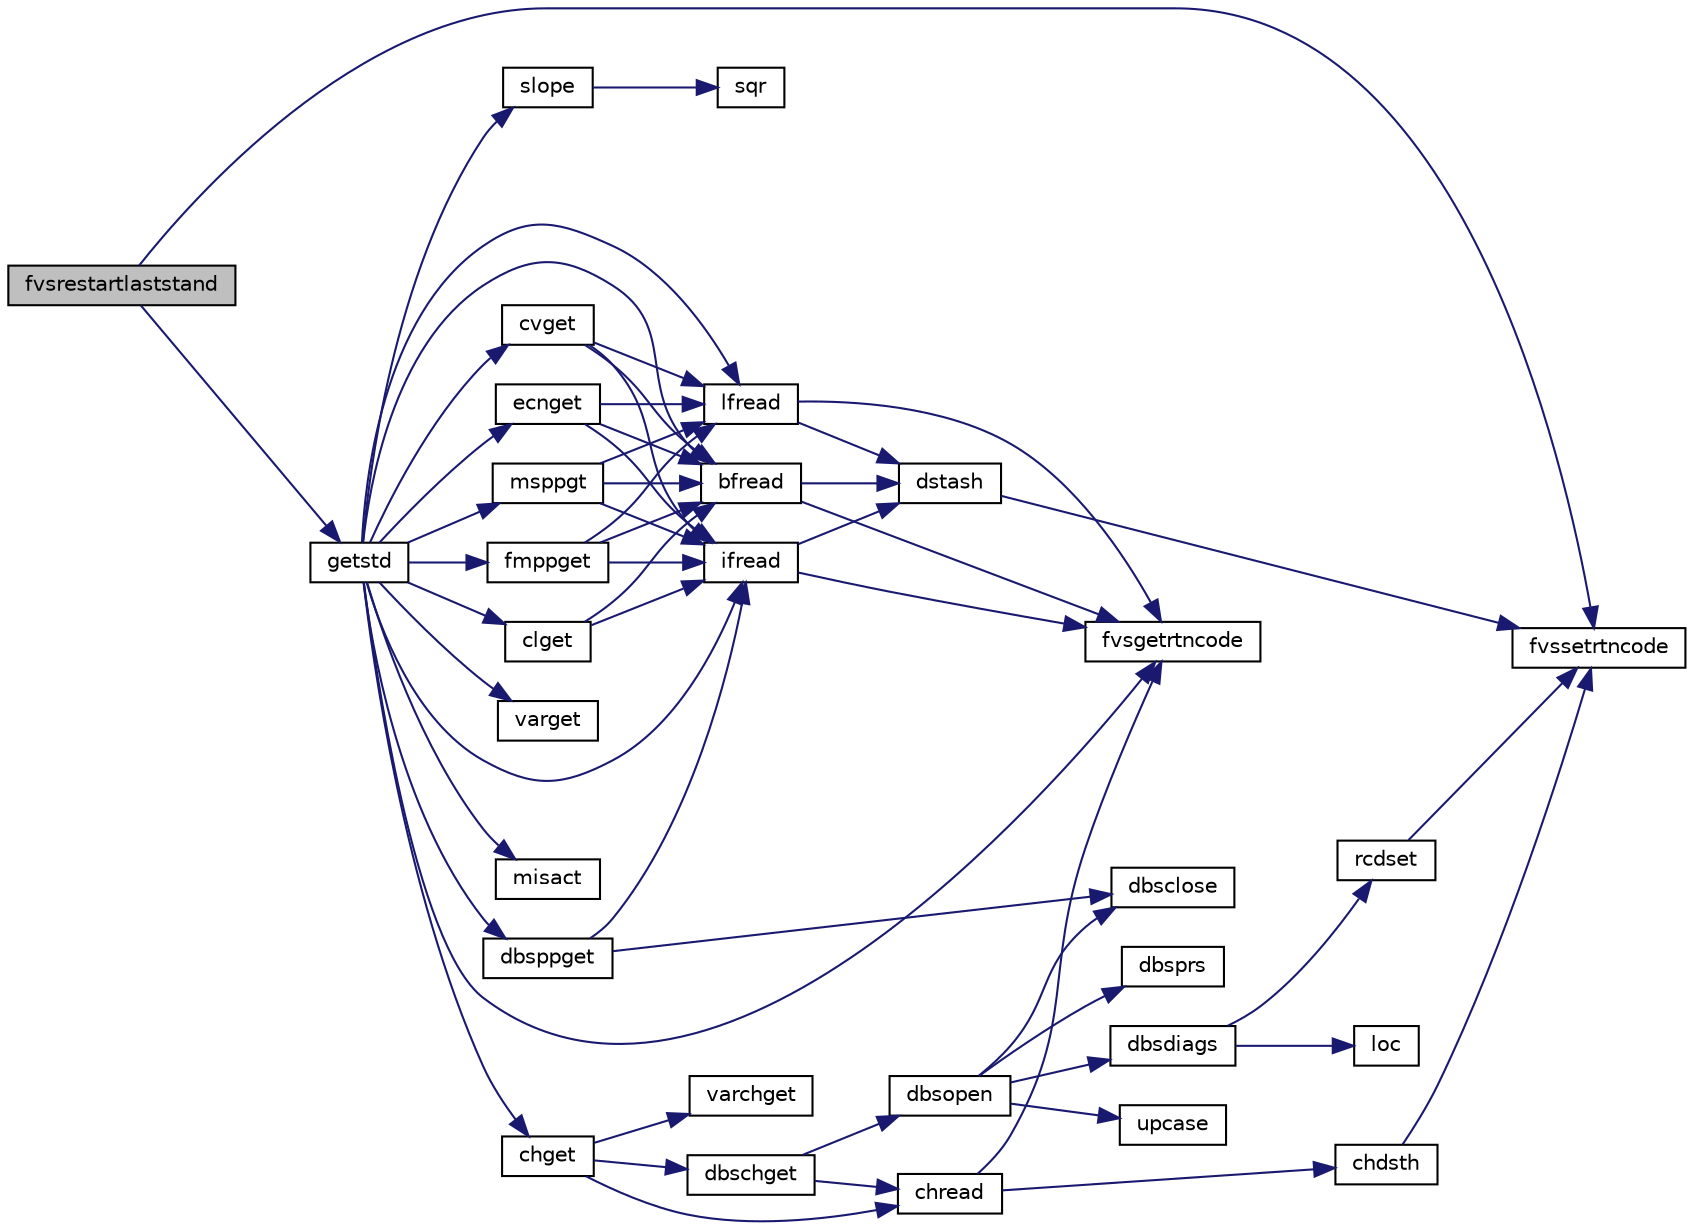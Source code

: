 digraph "fvsrestartlaststand"
{
  edge [fontname="Helvetica",fontsize="10",labelfontname="Helvetica",labelfontsize="10"];
  node [fontname="Helvetica",fontsize="10",shape=record];
  rankdir="LR";
  Node1 [label="fvsrestartlaststand",height=0.2,width=0.4,color="black", fillcolor="grey75", style="filled", fontcolor="black"];
  Node1 -> Node2 [color="midnightblue",fontsize="10",style="solid",fontname="Helvetica"];
  Node2 [label="fvssetrtncode",height=0.2,width=0.4,color="black", fillcolor="white", style="filled",URL="$cmdline_8f.html#a079170808ee3336a99645e9e57dfe5a9"];
  Node1 -> Node3 [color="midnightblue",fontsize="10",style="solid",fontname="Helvetica"];
  Node3 [label="getstd",height=0.2,width=0.4,color="black", fillcolor="white", style="filled",URL="$getstd_8f.html#adf56620978d58e2f9fca8c8dbef438b0"];
  Node3 -> Node4 [color="midnightblue",fontsize="10",style="solid",fontname="Helvetica"];
  Node4 [label="ifread",height=0.2,width=0.4,color="black", fillcolor="white", style="filled",URL="$putgetsubs_8f.html#aae44ec2c04e88e7741becf1a58fbb4a8"];
  Node4 -> Node5 [color="midnightblue",fontsize="10",style="solid",fontname="Helvetica"];
  Node5 [label="dstash",height=0.2,width=0.4,color="black", fillcolor="white", style="filled",URL="$stash_8f.html#ab9c9d9d960b9ff5fd282ad87c8a9259e"];
  Node5 -> Node2 [color="midnightblue",fontsize="10",style="solid",fontname="Helvetica"];
  Node4 -> Node6 [color="midnightblue",fontsize="10",style="solid",fontname="Helvetica"];
  Node6 [label="fvsgetrtncode",height=0.2,width=0.4,color="black", fillcolor="white", style="filled",URL="$cmdline_8f.html#a0772cb6ab1daa15981fb8fcb46971c27"];
  Node3 -> Node6 [color="midnightblue",fontsize="10",style="solid",fontname="Helvetica"];
  Node3 -> Node7 [color="midnightblue",fontsize="10",style="solid",fontname="Helvetica"];
  Node7 [label="lfread",height=0.2,width=0.4,color="black", fillcolor="white", style="filled",URL="$putgetsubs_8f.html#a70b92b9b2d5b3716250eaf1a83a813a7"];
  Node7 -> Node5 [color="midnightblue",fontsize="10",style="solid",fontname="Helvetica"];
  Node7 -> Node6 [color="midnightblue",fontsize="10",style="solid",fontname="Helvetica"];
  Node3 -> Node8 [color="midnightblue",fontsize="10",style="solid",fontname="Helvetica"];
  Node8 [label="bfread",height=0.2,width=0.4,color="black", fillcolor="white", style="filled",URL="$putgetsubs_8f.html#a1a2dc8b186f0d0a32a4902e0054088fb"];
  Node8 -> Node5 [color="midnightblue",fontsize="10",style="solid",fontname="Helvetica"];
  Node8 -> Node6 [color="midnightblue",fontsize="10",style="solid",fontname="Helvetica"];
  Node3 -> Node9 [color="midnightblue",fontsize="10",style="solid",fontname="Helvetica"];
  Node9 [label="slope",height=0.2,width=0.4,color="black", fillcolor="white", style="filled",URL="$fof__soi_8c.html#ac490823ca6d42e8898c5254c70a316ff"];
  Node9 -> Node10 [color="midnightblue",fontsize="10",style="solid",fontname="Helvetica"];
  Node10 [label="sqr",height=0.2,width=0.4,color="black", fillcolor="white", style="filled",URL="$fof__soi_8c.html#a1a35cac9977f5ee55e3378655cb905d4"];
  Node3 -> Node11 [color="midnightblue",fontsize="10",style="solid",fontname="Helvetica"];
  Node11 [label="varget",height=0.2,width=0.4,color="black", fillcolor="white", style="filled",URL="$varget_8f.html#abca09c4cca80995d2111f389445d4a8e"];
  Node3 -> Node12 [color="midnightblue",fontsize="10",style="solid",fontname="Helvetica"];
  Node12 [label="cvget",height=0.2,width=0.4,color="black", fillcolor="white", style="filled",URL="$cvget_8f.html#a9e6bf61ab90acfe7f7192c012ea8fbec"];
  Node12 -> Node4 [color="midnightblue",fontsize="10",style="solid",fontname="Helvetica"];
  Node12 -> Node7 [color="midnightblue",fontsize="10",style="solid",fontname="Helvetica"];
  Node12 -> Node8 [color="midnightblue",fontsize="10",style="solid",fontname="Helvetica"];
  Node3 -> Node13 [color="midnightblue",fontsize="10",style="solid",fontname="Helvetica"];
  Node13 [label="misact",height=0.2,width=0.4,color="black", fillcolor="white", style="filled",URL="$misact_8f.html#a79a9f8718b51ed1fa7b080cef84af964"];
  Node3 -> Node14 [color="midnightblue",fontsize="10",style="solid",fontname="Helvetica"];
  Node14 [label="msppgt",height=0.2,width=0.4,color="black", fillcolor="white", style="filled",URL="$msppgt_8f.html#a1303afdd4536c593ad50e20543a31279"];
  Node14 -> Node7 [color="midnightblue",fontsize="10",style="solid",fontname="Helvetica"];
  Node14 -> Node8 [color="midnightblue",fontsize="10",style="solid",fontname="Helvetica"];
  Node14 -> Node4 [color="midnightblue",fontsize="10",style="solid",fontname="Helvetica"];
  Node3 -> Node15 [color="midnightblue",fontsize="10",style="solid",fontname="Helvetica"];
  Node15 [label="fmppget",height=0.2,width=0.4,color="black", fillcolor="white", style="filled",URL="$fmppget_8f.html#ad45aa746c8203169eac159344580c942"];
  Node15 -> Node4 [color="midnightblue",fontsize="10",style="solid",fontname="Helvetica"];
  Node15 -> Node7 [color="midnightblue",fontsize="10",style="solid",fontname="Helvetica"];
  Node15 -> Node8 [color="midnightblue",fontsize="10",style="solid",fontname="Helvetica"];
  Node3 -> Node16 [color="midnightblue",fontsize="10",style="solid",fontname="Helvetica"];
  Node16 [label="ecnget",height=0.2,width=0.4,color="black", fillcolor="white", style="filled",URL="$ecnget_8f.html#a0313209b188cf00fb892f5661fc31737"];
  Node16 -> Node4 [color="midnightblue",fontsize="10",style="solid",fontname="Helvetica"];
  Node16 -> Node7 [color="midnightblue",fontsize="10",style="solid",fontname="Helvetica"];
  Node16 -> Node8 [color="midnightblue",fontsize="10",style="solid",fontname="Helvetica"];
  Node3 -> Node17 [color="midnightblue",fontsize="10",style="solid",fontname="Helvetica"];
  Node17 [label="dbsppget",height=0.2,width=0.4,color="black", fillcolor="white", style="filled",URL="$dbsppget_8f.html#af6122521f055ab39b7088afcf33f37e7"];
  Node17 -> Node4 [color="midnightblue",fontsize="10",style="solid",fontname="Helvetica"];
  Node17 -> Node18 [color="midnightblue",fontsize="10",style="solid",fontname="Helvetica"];
  Node18 [label="dbsclose",height=0.2,width=0.4,color="black", fillcolor="white", style="filled",URL="$dbsclose_8f.html#aed2197b8dac3e7cc05ea998c5322bca4"];
  Node3 -> Node19 [color="midnightblue",fontsize="10",style="solid",fontname="Helvetica"];
  Node19 [label="clget",height=0.2,width=0.4,color="black", fillcolor="white", style="filled",URL="$clputget_8f.html#aefd52fee58c52c2faeae5944c02cc466"];
  Node19 -> Node4 [color="midnightblue",fontsize="10",style="solid",fontname="Helvetica"];
  Node19 -> Node8 [color="midnightblue",fontsize="10",style="solid",fontname="Helvetica"];
  Node3 -> Node20 [color="midnightblue",fontsize="10",style="solid",fontname="Helvetica"];
  Node20 [label="chget",height=0.2,width=0.4,color="black", fillcolor="white", style="filled",URL="$chget_8f.html#ae35c2bb66a5fddb3c676973ce00e9619"];
  Node20 -> Node21 [color="midnightblue",fontsize="10",style="solid",fontname="Helvetica"];
  Node21 [label="chread",height=0.2,width=0.4,color="black", fillcolor="white", style="filled",URL="$putgetsubs_8f.html#af12b5be375db0d3b1e6afd0b43065fb7"];
  Node21 -> Node22 [color="midnightblue",fontsize="10",style="solid",fontname="Helvetica"];
  Node22 [label="chdsth",height=0.2,width=0.4,color="black", fillcolor="white", style="filled",URL="$stash_8f.html#a5b4d3948b1f946106ddaf4ba5e2ad524"];
  Node22 -> Node2 [color="midnightblue",fontsize="10",style="solid",fontname="Helvetica"];
  Node21 -> Node6 [color="midnightblue",fontsize="10",style="solid",fontname="Helvetica"];
  Node20 -> Node23 [color="midnightblue",fontsize="10",style="solid",fontname="Helvetica"];
  Node23 [label="dbschget",height=0.2,width=0.4,color="black", fillcolor="white", style="filled",URL="$dbsppget_8f.html#ad06c59f1f8dc0afb11589bc7b1caf467"];
  Node23 -> Node21 [color="midnightblue",fontsize="10",style="solid",fontname="Helvetica"];
  Node23 -> Node24 [color="midnightblue",fontsize="10",style="solid",fontname="Helvetica"];
  Node24 [label="dbsopen",height=0.2,width=0.4,color="black", fillcolor="white", style="filled",URL="$dbsopen_8f.html#a3e8dabe730ff2a86c085489e3e88b637"];
  Node24 -> Node18 [color="midnightblue",fontsize="10",style="solid",fontname="Helvetica"];
  Node24 -> Node25 [color="midnightblue",fontsize="10",style="solid",fontname="Helvetica"];
  Node25 [label="upcase",height=0.2,width=0.4,color="black", fillcolor="white", style="filled",URL="$upcase_8f.html#a412a50f91650f78ed984862cdcd7a60d"];
  Node24 -> Node26 [color="midnightblue",fontsize="10",style="solid",fontname="Helvetica"];
  Node26 [label="dbsprs",height=0.2,width=0.4,color="black", fillcolor="white", style="filled",URL="$dbsprs_8f.html#a115f4b725c9a25082da8a39e199486cf"];
  Node24 -> Node27 [color="midnightblue",fontsize="10",style="solid",fontname="Helvetica"];
  Node27 [label="dbsdiags",height=0.2,width=0.4,color="black", fillcolor="white", style="filled",URL="$dbsdiags_8f.html#a15a17a1fbf3da59a37155705f6dc1d98"];
  Node27 -> Node28 [color="midnightblue",fontsize="10",style="solid",fontname="Helvetica"];
  Node28 [label="loc",height=0.2,width=0.4,color="black", fillcolor="white", style="filled",URL="$bur__brn_8c.html#a3c8b7f0fcc184328ecbdff756e8bb21a"];
  Node27 -> Node29 [color="midnightblue",fontsize="10",style="solid",fontname="Helvetica"];
  Node29 [label="rcdset",height=0.2,width=0.4,color="black", fillcolor="white", style="filled",URL="$rcdset_8f.html#a1dba8a40ee085d920a3ebb27fcd34a59"];
  Node29 -> Node2 [color="midnightblue",fontsize="10",style="solid",fontname="Helvetica"];
  Node20 -> Node30 [color="midnightblue",fontsize="10",style="solid",fontname="Helvetica"];
  Node30 [label="varchget",height=0.2,width=0.4,color="black", fillcolor="white", style="filled",URL="$varget_8f.html#a3d8d451c06ca814745fc3519dcfc50a2"];
}
